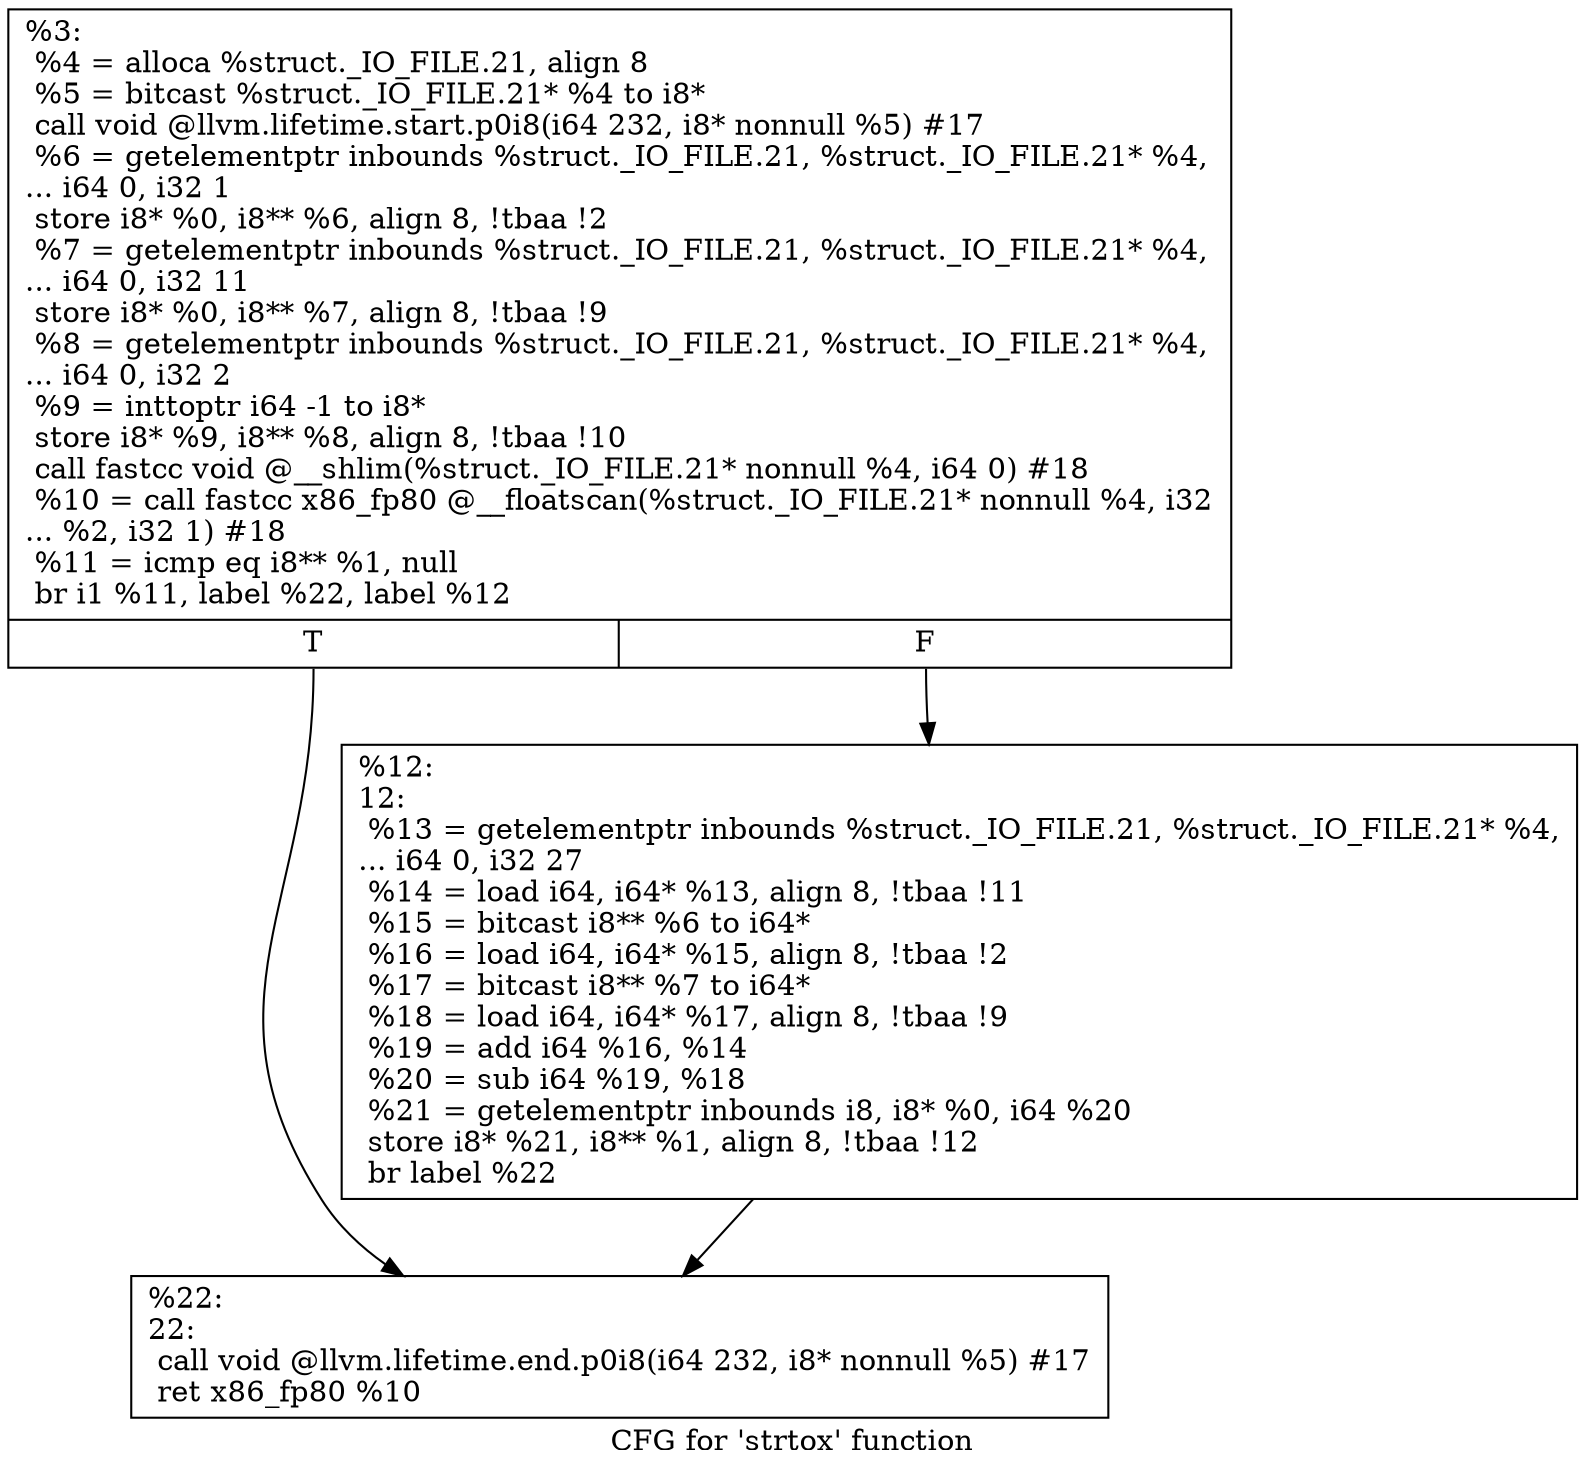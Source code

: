 digraph "CFG for 'strtox' function" {
	label="CFG for 'strtox' function";

	Node0x1064ca0 [shape=record,label="{%3:\l  %4 = alloca %struct._IO_FILE.21, align 8\l  %5 = bitcast %struct._IO_FILE.21* %4 to i8*\l  call void @llvm.lifetime.start.p0i8(i64 232, i8* nonnull %5) #17\l  %6 = getelementptr inbounds %struct._IO_FILE.21, %struct._IO_FILE.21* %4,\l... i64 0, i32 1\l  store i8* %0, i8** %6, align 8, !tbaa !2\l  %7 = getelementptr inbounds %struct._IO_FILE.21, %struct._IO_FILE.21* %4,\l... i64 0, i32 11\l  store i8* %0, i8** %7, align 8, !tbaa !9\l  %8 = getelementptr inbounds %struct._IO_FILE.21, %struct._IO_FILE.21* %4,\l... i64 0, i32 2\l  %9 = inttoptr i64 -1 to i8*\l  store i8* %9, i8** %8, align 8, !tbaa !10\l  call fastcc void @__shlim(%struct._IO_FILE.21* nonnull %4, i64 0) #18\l  %10 = call fastcc x86_fp80 @__floatscan(%struct._IO_FILE.21* nonnull %4, i32\l... %2, i32 1) #18\l  %11 = icmp eq i8** %1, null\l  br i1 %11, label %22, label %12\l|{<s0>T|<s1>F}}"];
	Node0x1064ca0:s0 -> Node0x10669b0;
	Node0x1064ca0:s1 -> Node0x1066750;
	Node0x1066750 [shape=record,label="{%12:\l12:                                               \l  %13 = getelementptr inbounds %struct._IO_FILE.21, %struct._IO_FILE.21* %4,\l... i64 0, i32 27\l  %14 = load i64, i64* %13, align 8, !tbaa !11\l  %15 = bitcast i8** %6 to i64*\l  %16 = load i64, i64* %15, align 8, !tbaa !2\l  %17 = bitcast i8** %7 to i64*\l  %18 = load i64, i64* %17, align 8, !tbaa !9\l  %19 = add i64 %16, %14\l  %20 = sub i64 %19, %18\l  %21 = getelementptr inbounds i8, i8* %0, i64 %20\l  store i8* %21, i8** %1, align 8, !tbaa !12\l  br label %22\l}"];
	Node0x1066750 -> Node0x10669b0;
	Node0x10669b0 [shape=record,label="{%22:\l22:                                               \l  call void @llvm.lifetime.end.p0i8(i64 232, i8* nonnull %5) #17\l  ret x86_fp80 %10\l}"];
}
